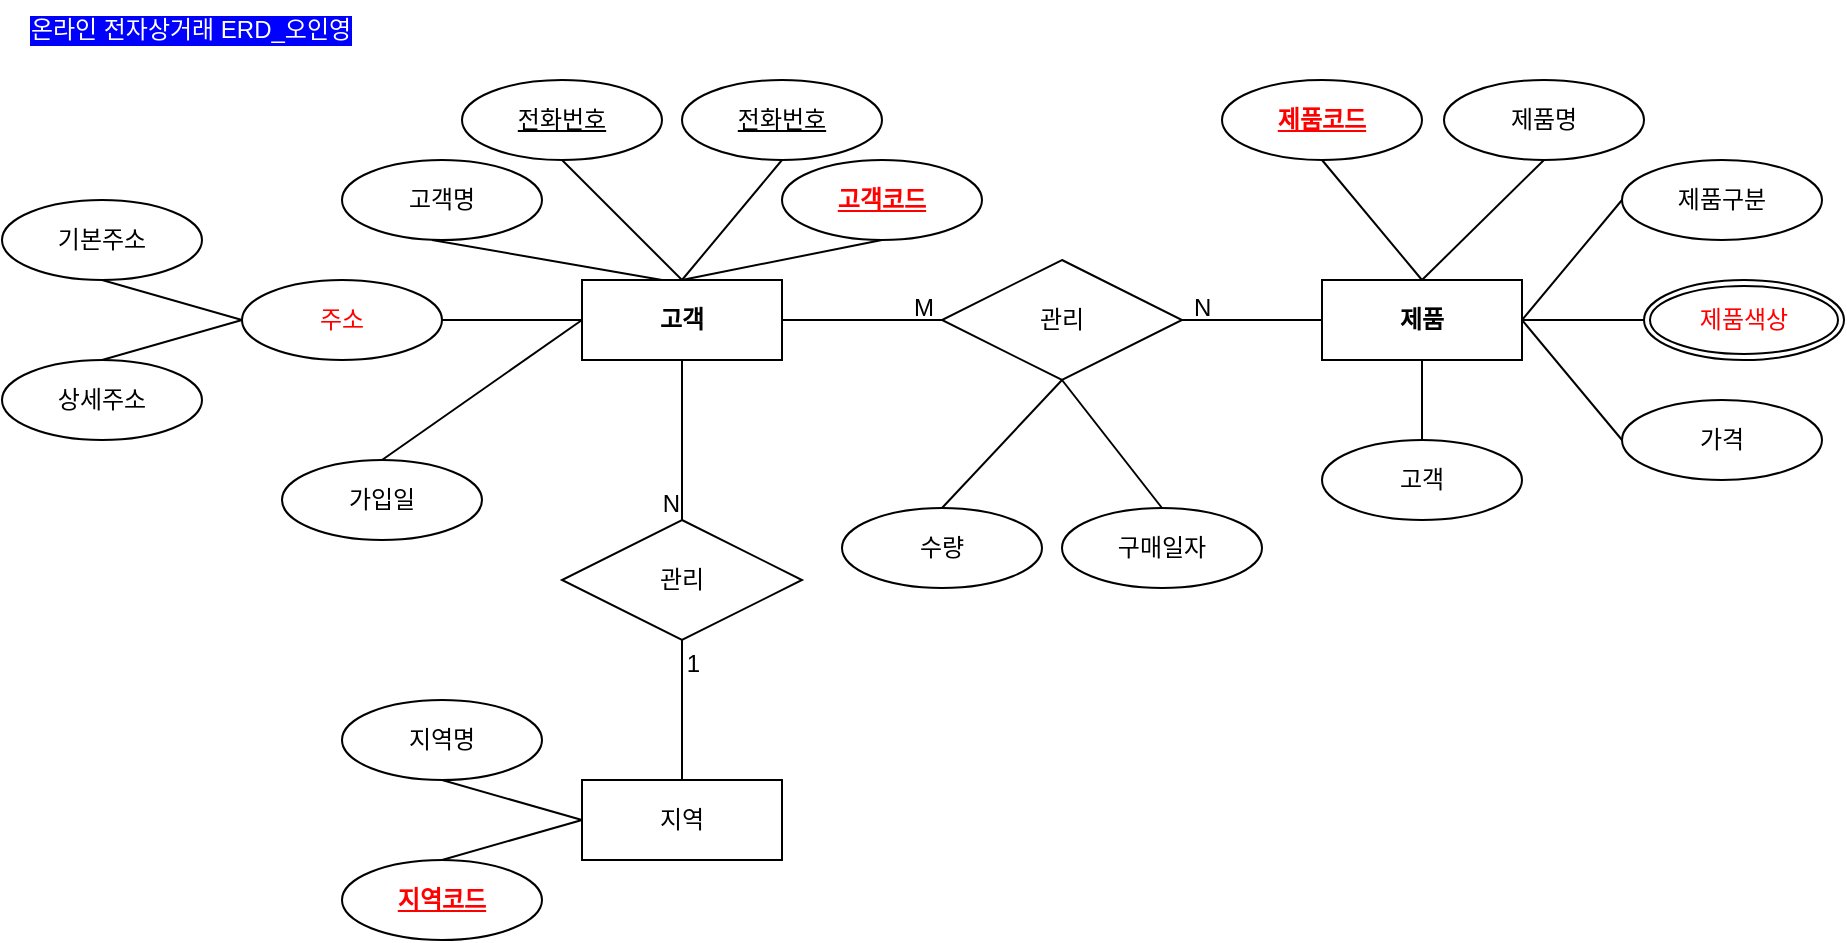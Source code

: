 <mxfile version="22.1.15" type="github">
  <diagram name="페이지-1" id="R67bqp3JX1-UjStmCpMm">
    <mxGraphModel dx="941" dy="819" grid="1" gridSize="10" guides="1" tooltips="1" connect="1" arrows="1" fold="1" page="1" pageScale="1" pageWidth="827" pageHeight="1169" math="0" shadow="0">
      <root>
        <mxCell id="0" />
        <mxCell id="1" parent="0" />
        <mxCell id="nbEkhS87b62dAmyDPt1U-25" value="고객" style="whiteSpace=wrap;html=1;align=center;fontStyle=1" vertex="1" parent="1">
          <mxGeometry x="610" y="430" width="100" height="40" as="geometry" />
        </mxCell>
        <mxCell id="nbEkhS87b62dAmyDPt1U-26" value="제품&lt;br&gt;" style="whiteSpace=wrap;html=1;align=center;fontStyle=1" vertex="1" parent="1">
          <mxGeometry x="980" y="430" width="100" height="40" as="geometry" />
        </mxCell>
        <mxCell id="nbEkhS87b62dAmyDPt1U-27" value="지역" style="whiteSpace=wrap;html=1;align=center;" vertex="1" parent="1">
          <mxGeometry x="610" y="680" width="100" height="40" as="geometry" />
        </mxCell>
        <mxCell id="nbEkhS87b62dAmyDPt1U-31" value="전화번호" style="ellipse;whiteSpace=wrap;html=1;align=center;fontStyle=4" vertex="1" parent="1">
          <mxGeometry x="660" y="330" width="100" height="40" as="geometry" />
        </mxCell>
        <mxCell id="nbEkhS87b62dAmyDPt1U-32" value="전화번호" style="ellipse;whiteSpace=wrap;html=1;align=center;fontStyle=4" vertex="1" parent="1">
          <mxGeometry x="550" y="330" width="100" height="40" as="geometry" />
        </mxCell>
        <mxCell id="nbEkhS87b62dAmyDPt1U-33" value="고객명" style="ellipse;whiteSpace=wrap;html=1;align=center;" vertex="1" parent="1">
          <mxGeometry x="490" y="370" width="100" height="40" as="geometry" />
        </mxCell>
        <mxCell id="nbEkhS87b62dAmyDPt1U-35" value="고객코드" style="ellipse;whiteSpace=wrap;html=1;align=center;fontStyle=5;fontColor=#FF0000;" vertex="1" parent="1">
          <mxGeometry x="710" y="370" width="100" height="40" as="geometry" />
        </mxCell>
        <mxCell id="nbEkhS87b62dAmyDPt1U-36" value="제품코드" style="ellipse;whiteSpace=wrap;html=1;align=center;fontStyle=5;fontColor=#FF0000;" vertex="1" parent="1">
          <mxGeometry x="930" y="330" width="100" height="40" as="geometry" />
        </mxCell>
        <mxCell id="nbEkhS87b62dAmyDPt1U-37" value="제품구분" style="ellipse;whiteSpace=wrap;html=1;align=center;fontStyle=0" vertex="1" parent="1">
          <mxGeometry x="1130" y="370" width="100" height="40" as="geometry" />
        </mxCell>
        <mxCell id="nbEkhS87b62dAmyDPt1U-38" value="제품명" style="ellipse;whiteSpace=wrap;html=1;align=center;fontStyle=0" vertex="1" parent="1">
          <mxGeometry x="1041" y="330" width="100" height="40" as="geometry" />
        </mxCell>
        <mxCell id="nbEkhS87b62dAmyDPt1U-39" value="제품색상" style="ellipse;shape=doubleEllipse;margin=3;whiteSpace=wrap;html=1;align=center;fontColor=#FF0000;" vertex="1" parent="1">
          <mxGeometry x="1141" y="430" width="100" height="40" as="geometry" />
        </mxCell>
        <mxCell id="nbEkhS87b62dAmyDPt1U-40" value="가격" style="ellipse;whiteSpace=wrap;html=1;align=center;fontStyle=0" vertex="1" parent="1">
          <mxGeometry x="1130" y="490" width="100" height="40" as="geometry" />
        </mxCell>
        <mxCell id="nbEkhS87b62dAmyDPt1U-41" value="고객" style="ellipse;whiteSpace=wrap;html=1;align=center;fontStyle=0" vertex="1" parent="1">
          <mxGeometry x="980" y="510" width="100" height="40" as="geometry" />
        </mxCell>
        <mxCell id="nbEkhS87b62dAmyDPt1U-43" value="가입일" style="ellipse;whiteSpace=wrap;html=1;align=center;" vertex="1" parent="1">
          <mxGeometry x="460" y="520" width="100" height="40" as="geometry" />
        </mxCell>
        <mxCell id="nbEkhS87b62dAmyDPt1U-44" value="주소" style="ellipse;whiteSpace=wrap;html=1;align=center;fontColor=#FF0000;" vertex="1" parent="1">
          <mxGeometry x="440" y="430" width="100" height="40" as="geometry" />
        </mxCell>
        <mxCell id="nbEkhS87b62dAmyDPt1U-45" value="기본주소" style="ellipse;whiteSpace=wrap;html=1;align=center;" vertex="1" parent="1">
          <mxGeometry x="320" y="390" width="100" height="40" as="geometry" />
        </mxCell>
        <mxCell id="nbEkhS87b62dAmyDPt1U-46" value="상세주소" style="ellipse;whiteSpace=wrap;html=1;align=center;" vertex="1" parent="1">
          <mxGeometry x="320" y="470" width="100" height="40" as="geometry" />
        </mxCell>
        <mxCell id="nbEkhS87b62dAmyDPt1U-47" value="지역명" style="ellipse;whiteSpace=wrap;html=1;align=center;" vertex="1" parent="1">
          <mxGeometry x="490" y="640" width="100" height="40" as="geometry" />
        </mxCell>
        <mxCell id="nbEkhS87b62dAmyDPt1U-48" value="지역코드" style="ellipse;whiteSpace=wrap;html=1;align=center;fontStyle=5;fontColor=#FF0000;" vertex="1" parent="1">
          <mxGeometry x="490" y="720" width="100" height="40" as="geometry" />
        </mxCell>
        <mxCell id="nbEkhS87b62dAmyDPt1U-54" value="" style="endArrow=none;html=1;rounded=0;exitX=0.5;exitY=0;exitDx=0;exitDy=0;" edge="1" parent="1" source="nbEkhS87b62dAmyDPt1U-25">
          <mxGeometry width="50" height="50" relative="1" as="geometry">
            <mxPoint x="660" y="420" as="sourcePoint" />
            <mxPoint x="710" y="370" as="targetPoint" />
          </mxGeometry>
        </mxCell>
        <mxCell id="nbEkhS87b62dAmyDPt1U-56" value="" style="endArrow=none;html=1;rounded=0;exitX=0.5;exitY=0;exitDx=0;exitDy=0;entryX=0.5;entryY=1;entryDx=0;entryDy=0;" edge="1" parent="1" source="nbEkhS87b62dAmyDPt1U-25" target="nbEkhS87b62dAmyDPt1U-32">
          <mxGeometry width="50" height="50" relative="1" as="geometry">
            <mxPoint x="610" y="430" as="sourcePoint" />
            <mxPoint x="670" y="370" as="targetPoint" />
          </mxGeometry>
        </mxCell>
        <mxCell id="nbEkhS87b62dAmyDPt1U-57" value="" style="endArrow=none;html=1;rounded=0;entryX=0.5;entryY=1;entryDx=0;entryDy=0;" edge="1" parent="1" target="nbEkhS87b62dAmyDPt1U-35">
          <mxGeometry width="50" height="50" relative="1" as="geometry">
            <mxPoint x="660" y="430" as="sourcePoint" />
            <mxPoint x="700" y="380" as="targetPoint" />
          </mxGeometry>
        </mxCell>
        <mxCell id="nbEkhS87b62dAmyDPt1U-58" value="" style="endArrow=none;html=1;rounded=0;" edge="1" parent="1">
          <mxGeometry width="50" height="50" relative="1" as="geometry">
            <mxPoint x="535" y="410" as="sourcePoint" />
            <mxPoint x="650" y="430" as="targetPoint" />
          </mxGeometry>
        </mxCell>
        <mxCell id="nbEkhS87b62dAmyDPt1U-59" value="" style="endArrow=none;html=1;rounded=0;entryX=0;entryY=0.5;entryDx=0;entryDy=0;exitX=1;exitY=0.5;exitDx=0;exitDy=0;" edge="1" parent="1" source="nbEkhS87b62dAmyDPt1U-44" target="nbEkhS87b62dAmyDPt1U-25">
          <mxGeometry width="50" height="50" relative="1" as="geometry">
            <mxPoint x="570" y="450" as="sourcePoint" />
            <mxPoint x="680" y="430" as="targetPoint" />
          </mxGeometry>
        </mxCell>
        <mxCell id="nbEkhS87b62dAmyDPt1U-60" value="" style="endArrow=none;html=1;rounded=0;entryX=0;entryY=0.5;entryDx=0;entryDy=0;exitX=0.5;exitY=1;exitDx=0;exitDy=0;" edge="1" parent="1" source="nbEkhS87b62dAmyDPt1U-45" target="nbEkhS87b62dAmyDPt1U-44">
          <mxGeometry width="50" height="50" relative="1" as="geometry">
            <mxPoint x="310" y="470" as="sourcePoint" />
            <mxPoint x="420" y="450" as="targetPoint" />
          </mxGeometry>
        </mxCell>
        <mxCell id="nbEkhS87b62dAmyDPt1U-61" value="" style="endArrow=none;html=1;rounded=0;fontStyle=1;exitX=0.5;exitY=0;exitDx=0;exitDy=0;" edge="1" parent="1" source="nbEkhS87b62dAmyDPt1U-46">
          <mxGeometry width="50" height="50" relative="1" as="geometry">
            <mxPoint x="310" y="470" as="sourcePoint" />
            <mxPoint x="440" y="450" as="targetPoint" />
          </mxGeometry>
        </mxCell>
        <mxCell id="nbEkhS87b62dAmyDPt1U-62" value="" style="endArrow=none;html=1;rounded=0;entryX=0.5;entryY=1;entryDx=0;entryDy=0;exitX=0;exitY=0.5;exitDx=0;exitDy=0;" edge="1" parent="1" source="nbEkhS87b62dAmyDPt1U-27" target="nbEkhS87b62dAmyDPt1U-47">
          <mxGeometry width="50" height="50" relative="1" as="geometry">
            <mxPoint x="600" y="700" as="sourcePoint" />
            <mxPoint x="540" y="660" as="targetPoint" />
          </mxGeometry>
        </mxCell>
        <mxCell id="nbEkhS87b62dAmyDPt1U-65" value="" style="endArrow=none;html=1;rounded=0;exitX=0.5;exitY=0;exitDx=0;exitDy=0;entryX=0;entryY=0.5;entryDx=0;entryDy=0;" edge="1" parent="1" source="nbEkhS87b62dAmyDPt1U-48" target="nbEkhS87b62dAmyDPt1U-27">
          <mxGeometry width="50" height="50" relative="1" as="geometry">
            <mxPoint x="560" y="740" as="sourcePoint" />
            <mxPoint x="600" y="700" as="targetPoint" />
          </mxGeometry>
        </mxCell>
        <mxCell id="nbEkhS87b62dAmyDPt1U-66" value="" style="endArrow=none;html=1;rounded=0;entryX=0.5;entryY=1;entryDx=0;entryDy=0;" edge="1" parent="1" target="nbEkhS87b62dAmyDPt1U-38">
          <mxGeometry width="50" height="50" relative="1" as="geometry">
            <mxPoint x="1030" y="430" as="sourcePoint" />
            <mxPoint x="1080" y="380" as="targetPoint" />
          </mxGeometry>
        </mxCell>
        <mxCell id="nbEkhS87b62dAmyDPt1U-67" value="" style="endArrow=none;html=1;rounded=0;entryX=0.5;entryY=1;entryDx=0;entryDy=0;exitX=0.5;exitY=0;exitDx=0;exitDy=0;" edge="1" parent="1" source="nbEkhS87b62dAmyDPt1U-26" target="nbEkhS87b62dAmyDPt1U-36">
          <mxGeometry width="50" height="50" relative="1" as="geometry">
            <mxPoint x="930" y="420" as="sourcePoint" />
            <mxPoint x="1010" y="370" as="targetPoint" />
          </mxGeometry>
        </mxCell>
        <mxCell id="nbEkhS87b62dAmyDPt1U-68" value="" style="endArrow=none;html=1;rounded=0;entryX=0;entryY=0.5;entryDx=0;entryDy=0;" edge="1" parent="1" target="nbEkhS87b62dAmyDPt1U-37">
          <mxGeometry width="50" height="50" relative="1" as="geometry">
            <mxPoint x="1080" y="450" as="sourcePoint" />
            <mxPoint x="1140" y="410" as="targetPoint" />
          </mxGeometry>
        </mxCell>
        <mxCell id="nbEkhS87b62dAmyDPt1U-69" value="" style="endArrow=none;html=1;rounded=0;entryX=0;entryY=0.5;entryDx=0;entryDy=0;exitX=1;exitY=0.5;exitDx=0;exitDy=0;" edge="1" parent="1" source="nbEkhS87b62dAmyDPt1U-26" target="nbEkhS87b62dAmyDPt1U-39">
          <mxGeometry width="50" height="50" relative="1" as="geometry">
            <mxPoint x="1090" y="450" as="sourcePoint" />
            <mxPoint x="1150" y="420" as="targetPoint" />
          </mxGeometry>
        </mxCell>
        <mxCell id="nbEkhS87b62dAmyDPt1U-70" value="" style="endArrow=none;html=1;rounded=0;entryX=0;entryY=0.5;entryDx=0;entryDy=0;exitX=1;exitY=0.5;exitDx=0;exitDy=0;" edge="1" parent="1" source="nbEkhS87b62dAmyDPt1U-26" target="nbEkhS87b62dAmyDPt1U-40">
          <mxGeometry width="50" height="50" relative="1" as="geometry">
            <mxPoint x="1090" y="460" as="sourcePoint" />
            <mxPoint x="1150" y="470" as="targetPoint" />
          </mxGeometry>
        </mxCell>
        <mxCell id="nbEkhS87b62dAmyDPt1U-71" value="" style="endArrow=none;html=1;rounded=0;entryX=0.5;entryY=0;entryDx=0;entryDy=0;exitX=1;exitY=0.5;exitDx=0;exitDy=0;" edge="1" parent="1" target="nbEkhS87b62dAmyDPt1U-41">
          <mxGeometry width="50" height="50" relative="1" as="geometry">
            <mxPoint x="1030" y="470" as="sourcePoint" />
            <mxPoint x="1120" y="520" as="targetPoint" />
          </mxGeometry>
        </mxCell>
        <mxCell id="nbEkhS87b62dAmyDPt1U-72" value="" style="endArrow=none;html=1;rounded=0;entryX=0;entryY=0.5;entryDx=0;entryDy=0;exitX=0.5;exitY=0;exitDx=0;exitDy=0;" edge="1" parent="1" source="nbEkhS87b62dAmyDPt1U-43" target="nbEkhS87b62dAmyDPt1U-25">
          <mxGeometry width="50" height="50" relative="1" as="geometry">
            <mxPoint x="580" y="460" as="sourcePoint" />
            <mxPoint x="610" y="460" as="targetPoint" />
          </mxGeometry>
        </mxCell>
        <mxCell id="nbEkhS87b62dAmyDPt1U-76" value="관리" style="shape=rhombus;perimeter=rhombusPerimeter;whiteSpace=wrap;html=1;align=center;" vertex="1" parent="1">
          <mxGeometry x="600" y="550" width="120" height="60" as="geometry" />
        </mxCell>
        <mxCell id="nbEkhS87b62dAmyDPt1U-77" value="관리" style="shape=rhombus;perimeter=rhombusPerimeter;whiteSpace=wrap;html=1;align=center;" vertex="1" parent="1">
          <mxGeometry x="790" y="420" width="120" height="60" as="geometry" />
        </mxCell>
        <mxCell id="nbEkhS87b62dAmyDPt1U-80" value="" style="endArrow=none;html=1;rounded=0;entryX=0.5;entryY=1;entryDx=0;entryDy=0;exitX=0.5;exitY=0;exitDx=0;exitDy=0;" edge="1" parent="1" source="nbEkhS87b62dAmyDPt1U-27" target="nbEkhS87b62dAmyDPt1U-76">
          <mxGeometry relative="1" as="geometry">
            <mxPoint x="810" y="690" as="sourcePoint" />
            <mxPoint x="970" y="690" as="targetPoint" />
          </mxGeometry>
        </mxCell>
        <mxCell id="nbEkhS87b62dAmyDPt1U-81" value="1" style="resizable=0;html=1;whiteSpace=wrap;align=right;verticalAlign=bottom;" connectable="0" vertex="1" parent="nbEkhS87b62dAmyDPt1U-80">
          <mxGeometry x="1" relative="1" as="geometry">
            <mxPoint x="10" y="20" as="offset" />
          </mxGeometry>
        </mxCell>
        <mxCell id="nbEkhS87b62dAmyDPt1U-82" value="" style="endArrow=none;html=1;rounded=0;exitX=0.5;exitY=1;exitDx=0;exitDy=0;entryX=0.5;entryY=0;entryDx=0;entryDy=0;" edge="1" parent="1" source="nbEkhS87b62dAmyDPt1U-25" target="nbEkhS87b62dAmyDPt1U-76">
          <mxGeometry relative="1" as="geometry">
            <mxPoint x="810" y="690" as="sourcePoint" />
            <mxPoint x="970" y="690" as="targetPoint" />
          </mxGeometry>
        </mxCell>
        <mxCell id="nbEkhS87b62dAmyDPt1U-83" value="N" style="resizable=0;html=1;whiteSpace=wrap;align=right;verticalAlign=bottom;" connectable="0" vertex="1" parent="nbEkhS87b62dAmyDPt1U-82">
          <mxGeometry x="1" relative="1" as="geometry" />
        </mxCell>
        <mxCell id="nbEkhS87b62dAmyDPt1U-87" value="" style="endArrow=none;html=1;rounded=0;entryX=0;entryY=0.5;entryDx=0;entryDy=0;" edge="1" parent="1" target="nbEkhS87b62dAmyDPt1U-77">
          <mxGeometry relative="1" as="geometry">
            <mxPoint x="790" y="450" as="sourcePoint" />
            <mxPoint x="860" y="449.5" as="targetPoint" />
          </mxGeometry>
        </mxCell>
        <mxCell id="nbEkhS87b62dAmyDPt1U-90" value="" style="endArrow=none;html=1;rounded=0;entryX=0;entryY=0.5;entryDx=0;entryDy=0;exitX=1;exitY=0.5;exitDx=0;exitDy=0;" edge="1" parent="1" source="nbEkhS87b62dAmyDPt1U-25" target="nbEkhS87b62dAmyDPt1U-77">
          <mxGeometry relative="1" as="geometry">
            <mxPoint x="700" y="449.5" as="sourcePoint" />
            <mxPoint x="790" y="450.99" as="targetPoint" />
          </mxGeometry>
        </mxCell>
        <mxCell id="nbEkhS87b62dAmyDPt1U-91" value="" style="endArrow=none;html=1;rounded=0;entryX=0;entryY=0.5;entryDx=0;entryDy=0;" edge="1" parent="1" target="nbEkhS87b62dAmyDPt1U-26">
          <mxGeometry relative="1" as="geometry">
            <mxPoint x="910" y="450" as="sourcePoint" />
            <mxPoint x="800" y="460" as="targetPoint" />
          </mxGeometry>
        </mxCell>
        <mxCell id="nbEkhS87b62dAmyDPt1U-93" value="M" style="text;strokeColor=none;fillColor=none;spacingLeft=4;spacingRight=4;overflow=hidden;rotatable=0;points=[[0,0.5],[1,0.5]];portConstraint=eastwest;fontSize=12;whiteSpace=wrap;html=1;" vertex="1" parent="1">
          <mxGeometry x="770" y="430" width="20" height="20" as="geometry" />
        </mxCell>
        <mxCell id="nbEkhS87b62dAmyDPt1U-95" value="N" style="text;strokeColor=none;fillColor=none;spacingLeft=4;spacingRight=4;overflow=hidden;rotatable=0;points=[[0,0.5],[1,0.5]];portConstraint=eastwest;fontSize=12;whiteSpace=wrap;html=1;" vertex="1" parent="1">
          <mxGeometry x="910" y="430" width="20" height="20" as="geometry" />
        </mxCell>
        <mxCell id="nbEkhS87b62dAmyDPt1U-98" value="온라인 전자상거래 ERD_오인영" style="text;html=1;align=center;verticalAlign=middle;resizable=0;points=[];autosize=1;strokeColor=none;fillColor=none;labelBackgroundColor=#0000FF;fontColor=#FFFFFF;" vertex="1" parent="1">
          <mxGeometry x="319" y="290" width="190" height="30" as="geometry" />
        </mxCell>
        <mxCell id="nbEkhS87b62dAmyDPt1U-99" value="구매일자" style="ellipse;whiteSpace=wrap;html=1;align=center;fontStyle=0" vertex="1" parent="1">
          <mxGeometry x="850" y="544" width="100" height="40" as="geometry" />
        </mxCell>
        <mxCell id="nbEkhS87b62dAmyDPt1U-100" value="수량" style="ellipse;whiteSpace=wrap;html=1;align=center;fontStyle=0" vertex="1" parent="1">
          <mxGeometry x="740" y="544" width="100" height="40" as="geometry" />
        </mxCell>
        <mxCell id="nbEkhS87b62dAmyDPt1U-101" value="" style="endArrow=none;html=1;rounded=0;entryX=0.5;entryY=0;entryDx=0;entryDy=0;exitX=0.5;exitY=1;exitDx=0;exitDy=0;" edge="1" parent="1" source="nbEkhS87b62dAmyDPt1U-77" target="nbEkhS87b62dAmyDPt1U-100">
          <mxGeometry width="50" height="50" relative="1" as="geometry">
            <mxPoint x="1040" y="480" as="sourcePoint" />
            <mxPoint x="1040" y="520" as="targetPoint" />
          </mxGeometry>
        </mxCell>
        <mxCell id="nbEkhS87b62dAmyDPt1U-102" value="" style="endArrow=none;html=1;rounded=0;entryX=0.5;entryY=0;entryDx=0;entryDy=0;exitX=0.5;exitY=1;exitDx=0;exitDy=0;" edge="1" parent="1" source="nbEkhS87b62dAmyDPt1U-77" target="nbEkhS87b62dAmyDPt1U-99">
          <mxGeometry width="50" height="50" relative="1" as="geometry">
            <mxPoint x="860" y="490" as="sourcePoint" />
            <mxPoint x="800" y="554" as="targetPoint" />
          </mxGeometry>
        </mxCell>
      </root>
    </mxGraphModel>
  </diagram>
</mxfile>
